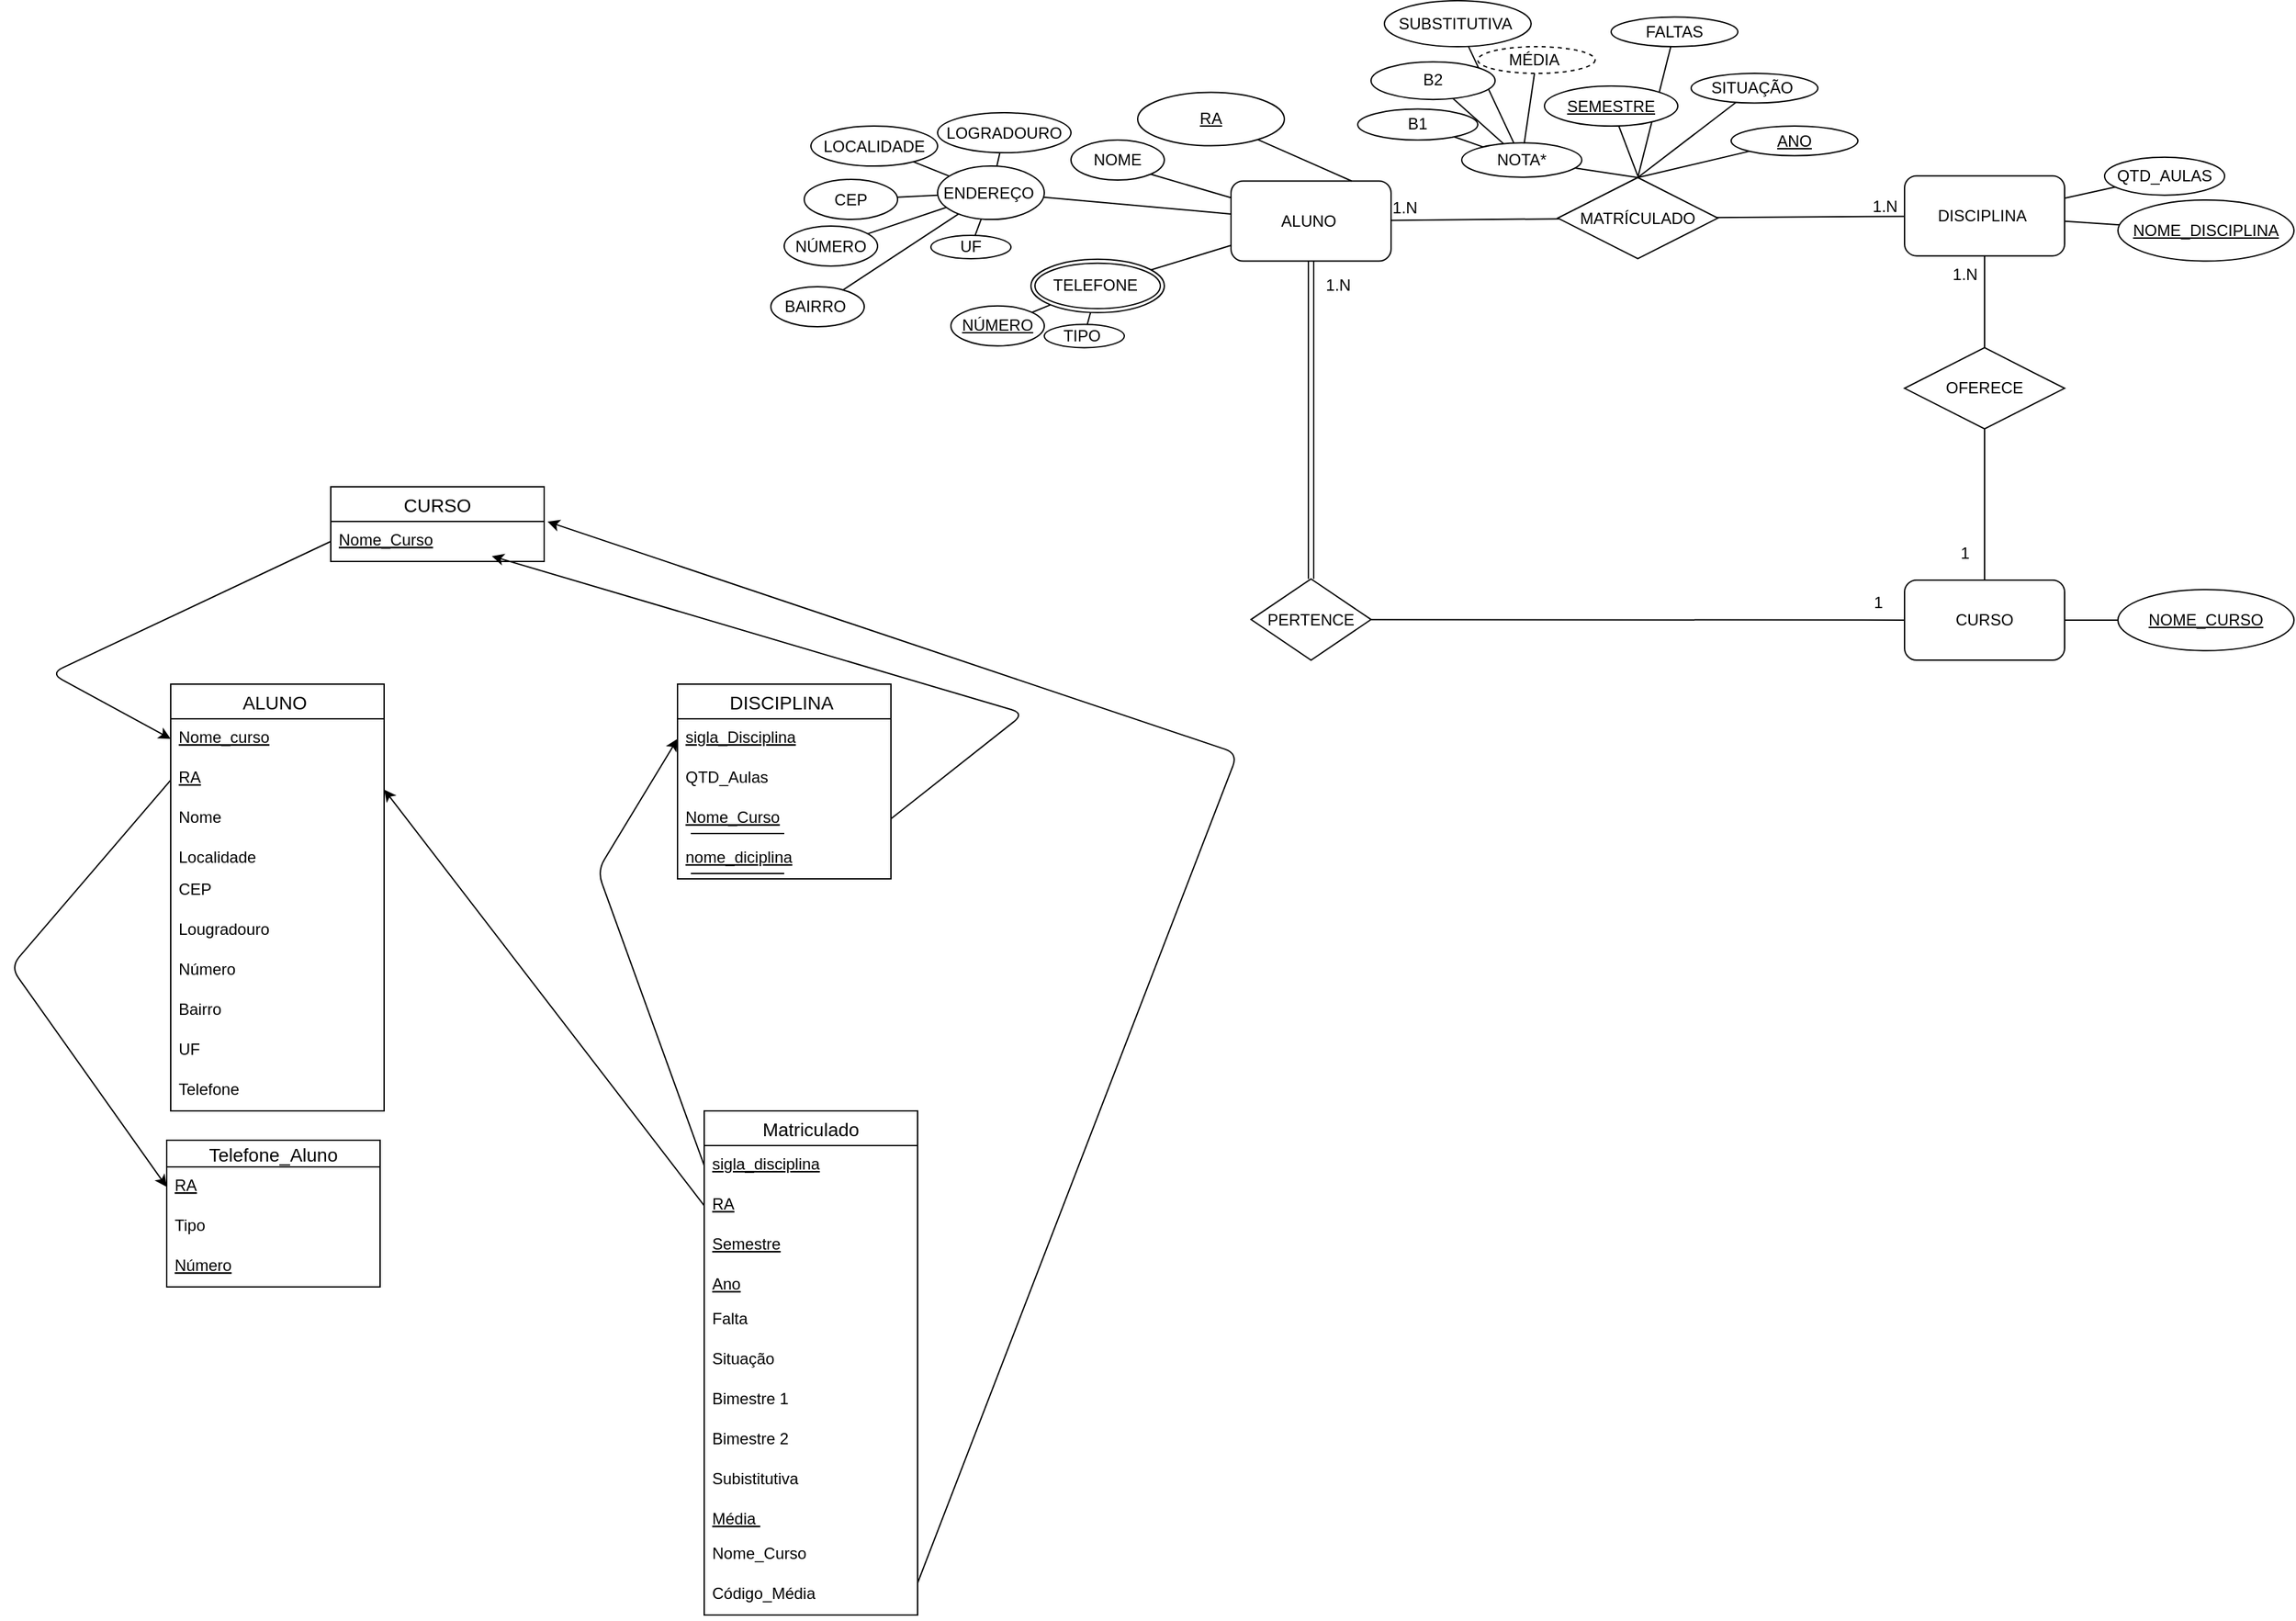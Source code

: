 <mxfile version="14.4.7" type="device"><diagram id="0oME3eHED4q1HayG_EAF" name="Página-1"><mxGraphModel dx="3976" dy="2383" grid="1" gridSize="10" guides="1" tooltips="1" connect="1" arrows="1" fold="1" page="1" pageScale="1" pageWidth="827" pageHeight="1169" math="0" shadow="0"><root><mxCell id="0"/><mxCell id="1" parent="0"/><mxCell id="LmV64JNHOtupTl7tGH4W-88" value="" style="endArrow=none;html=1;exitX=0.5;exitY=0;exitDx=0;exitDy=0;" parent="1" source="LmV64JNHOtupTl7tGH4W-14" target="sTgp1EI9ftICOf6acMxM-3" edge="1"><mxGeometry width="50" height="50" relative="1" as="geometry"><mxPoint x="760" y="120" as="sourcePoint"/><mxPoint x="712.794" y="34.407" as="targetPoint"/></mxGeometry></mxCell><mxCell id="LmV64JNHOtupTl7tGH4W-84" value="" style="endArrow=none;html=1;" parent="1" source="LmV64JNHOtupTl7tGH4W-31" target="LmV64JNHOtupTl7tGH4W-28" edge="1"><mxGeometry width="50" height="50" relative="1" as="geometry"><mxPoint x="488.13" y="90.23" as="sourcePoint"/><mxPoint x="538.13" y="40.23" as="targetPoint"/></mxGeometry></mxCell><mxCell id="LmV64JNHOtupTl7tGH4W-79" value="" style="endArrow=none;html=1;entryX=0.5;entryY=0;entryDx=0;entryDy=0;" parent="1" source="LmV64JNHOtupTl7tGH4W-62" target="LmV64JNHOtupTl7tGH4W-14" edge="1"><mxGeometry width="50" height="50" relative="1" as="geometry"><mxPoint x="742.496" y="586.421" as="sourcePoint"/><mxPoint x="742.452" y="324.733" as="targetPoint"/></mxGeometry></mxCell><mxCell id="LmV64JNHOtupTl7tGH4W-93" value="" style="endArrow=none;html=1;" parent="1" source="LmV64JNHOtupTl7tGH4W-56" edge="1"><mxGeometry width="50" height="50" relative="1" as="geometry"><mxPoint x="830.105" y="409.837" as="sourcePoint"/><mxPoint x="610" y="107" as="targetPoint"/></mxGeometry></mxCell><mxCell id="LmV64JNHOtupTl7tGH4W-1" value="DISCIPLINA&amp;nbsp;" style="rounded=1;whiteSpace=wrap;html=1;" parent="1" vertex="1"><mxGeometry x="810" y="106.83" width="120" height="60" as="geometry"/></mxCell><mxCell id="LmV64JNHOtupTl7tGH4W-3" value="ALUNO&amp;nbsp;" style="rounded=1;whiteSpace=wrap;html=1;" parent="1" vertex="1"><mxGeometry x="305" y="110.74" width="120" height="60" as="geometry"/></mxCell><mxCell id="LmV64JNHOtupTl7tGH4W-11" value="NOME" style="ellipse;whiteSpace=wrap;html=1;" parent="1" vertex="1"><mxGeometry x="185" y="80.04" width="70" height="30" as="geometry"/></mxCell><mxCell id="LmV64JNHOtupTl7tGH4W-12" value="&lt;u&gt;RA&lt;/u&gt;" style="ellipse;whiteSpace=wrap;html=1;" parent="1" vertex="1"><mxGeometry x="235" y="44.26" width="110" height="40" as="geometry"/></mxCell><mxCell id="LmV64JNHOtupTl7tGH4W-14" value="MATRÍCULADO" style="rhombus;whiteSpace=wrap;html=1;" parent="1" vertex="1"><mxGeometry x="550" y="108.12" width="120" height="60.88" as="geometry"/></mxCell><mxCell id="LmV64JNHOtupTl7tGH4W-28" value="SUBSTITUTIVA&amp;nbsp;" style="ellipse;whiteSpace=wrap;html=1;" parent="1" vertex="1"><mxGeometry x="420" y="-24.49" width="110" height="34.49" as="geometry"/></mxCell><mxCell id="LmV64JNHOtupTl7tGH4W-29" value="B2" style="ellipse;whiteSpace=wrap;html=1;" parent="1" vertex="1"><mxGeometry x="410" y="21.34" width="93" height="28.24" as="geometry"/></mxCell><mxCell id="LmV64JNHOtupTl7tGH4W-30" value="B1" style="ellipse;whiteSpace=wrap;html=1;" parent="1" vertex="1"><mxGeometry x="400" y="56.8" width="90" height="23.24" as="geometry"/></mxCell><mxCell id="LmV64JNHOtupTl7tGH4W-31" value="NOTA*" style="ellipse;whiteSpace=wrap;html=1;" parent="1" vertex="1"><mxGeometry x="478" y="82.17" width="90" height="25.74" as="geometry"/></mxCell><mxCell id="LmV64JNHOtupTl7tGH4W-36" value="ENDEREÇO&amp;nbsp;" style="ellipse;margin=3;whiteSpace=wrap;html=1;align=center;" parent="1" vertex="1"><mxGeometry x="85.0" y="99.54" width="80" height="40" as="geometry"/></mxCell><mxCell id="LmV64JNHOtupTl7tGH4W-37" value="LOGRADOURO" style="ellipse;whiteSpace=wrap;html=1;" parent="1" vertex="1"><mxGeometry x="85" y="59.54" width="100" height="30" as="geometry"/></mxCell><mxCell id="LmV64JNHOtupTl7tGH4W-38" value="LOCALIDADE" style="ellipse;whiteSpace=wrap;html=1;" parent="1" vertex="1"><mxGeometry x="-10" y="69.54" width="95" height="30" as="geometry"/></mxCell><mxCell id="LmV64JNHOtupTl7tGH4W-39" value="CEP" style="ellipse;whiteSpace=wrap;html=1;" parent="1" vertex="1"><mxGeometry x="-15.0" y="109.54" width="70" height="30" as="geometry"/></mxCell><mxCell id="LmV64JNHOtupTl7tGH4W-40" value="NÚMERO" style="ellipse;whiteSpace=wrap;html=1;" parent="1" vertex="1"><mxGeometry x="-30.0" y="144.54" width="70" height="30" as="geometry"/></mxCell><mxCell id="LmV64JNHOtupTl7tGH4W-41" value="BAIRRO&amp;nbsp;" style="ellipse;whiteSpace=wrap;html=1;" parent="1" vertex="1"><mxGeometry x="-40.0" y="190.0" width="70" height="30" as="geometry"/></mxCell><mxCell id="LmV64JNHOtupTl7tGH4W-43" value="UF" style="ellipse;whiteSpace=wrap;html=1;" parent="1" vertex="1"><mxGeometry x="80" y="151.5" width="60" height="17.5" as="geometry"/></mxCell><mxCell id="LmV64JNHOtupTl7tGH4W-49" value="&lt;u&gt;NOME_DISCIPLINA&lt;/u&gt;" style="ellipse;whiteSpace=wrap;html=1;" parent="1" vertex="1"><mxGeometry x="970" y="125" width="132" height="45.74" as="geometry"/></mxCell><mxCell id="LmV64JNHOtupTl7tGH4W-56" value="&lt;u&gt;SEMESTRE&lt;/u&gt;" style="ellipse;whiteSpace=wrap;html=1;" parent="1" vertex="1"><mxGeometry x="540" y="39.54" width="100" height="30" as="geometry"/></mxCell><mxCell id="LmV64JNHOtupTl7tGH4W-62" value="SITUAÇÃO&amp;nbsp;" style="ellipse;whiteSpace=wrap;html=1;" parent="1" vertex="1"><mxGeometry x="650" y="30.0" width="95" height="22.22" as="geometry"/></mxCell><mxCell id="LmV64JNHOtupTl7tGH4W-66" value="" style="endArrow=none;html=1;" parent="1" target="LmV64JNHOtupTl7tGH4W-12" edge="1"><mxGeometry width="50" height="50" relative="1" as="geometry"><mxPoint x="395.468" y="110.74" as="sourcePoint"/><mxPoint x="368.282" y="83.123" as="targetPoint"/></mxGeometry></mxCell><mxCell id="LmV64JNHOtupTl7tGH4W-67" value="" style="endArrow=none;html=1;entryX=1;entryY=1;entryDx=0;entryDy=0;" parent="1" source="LmV64JNHOtupTl7tGH4W-3" target="LmV64JNHOtupTl7tGH4W-11" edge="1"><mxGeometry width="50" height="50" relative="1" as="geometry"><mxPoint x="275" y="235.74" as="sourcePoint"/><mxPoint x="325" y="185.74" as="targetPoint"/></mxGeometry></mxCell><mxCell id="LmV64JNHOtupTl7tGH4W-69" value="" style="endArrow=none;html=1;" parent="1" source="LmV64JNHOtupTl7tGH4W-37" target="LmV64JNHOtupTl7tGH4W-36" edge="1"><mxGeometry width="50" height="50" relative="1" as="geometry"><mxPoint x="95" y="137.04" as="sourcePoint"/><mxPoint x="145" y="87.04" as="targetPoint"/></mxGeometry></mxCell><mxCell id="LmV64JNHOtupTl7tGH4W-70" value="" style="endArrow=none;html=1;" parent="1" source="LmV64JNHOtupTl7tGH4W-40" target="LmV64JNHOtupTl7tGH4W-36" edge="1"><mxGeometry width="50" height="50" relative="1" as="geometry"><mxPoint x="125" y="197.04" as="sourcePoint"/><mxPoint x="175" y="147.04" as="targetPoint"/></mxGeometry></mxCell><mxCell id="LmV64JNHOtupTl7tGH4W-71" value="" style="endArrow=none;html=1;" parent="1" source="LmV64JNHOtupTl7tGH4W-41" target="LmV64JNHOtupTl7tGH4W-36" edge="1"><mxGeometry width="50" height="50" relative="1" as="geometry"><mxPoint x="255" y="254.5" as="sourcePoint"/><mxPoint x="305" y="204.5" as="targetPoint"/></mxGeometry></mxCell><mxCell id="LmV64JNHOtupTl7tGH4W-72" value="" style="endArrow=none;html=1;" parent="1" source="LmV64JNHOtupTl7tGH4W-39" target="LmV64JNHOtupTl7tGH4W-36" edge="1"><mxGeometry width="50" height="50" relative="1" as="geometry"><mxPoint x="125.003" y="135.569" as="sourcePoint"/><mxPoint x="131.956" y="153.52" as="targetPoint"/></mxGeometry></mxCell><mxCell id="LmV64JNHOtupTl7tGH4W-73" value="" style="endArrow=none;html=1;" parent="1" source="LmV64JNHOtupTl7tGH4W-38" target="LmV64JNHOtupTl7tGH4W-36" edge="1"><mxGeometry width="50" height="50" relative="1" as="geometry"><mxPoint x="158.043" y="107.039" as="sourcePoint"/><mxPoint x="164.996" y="124.99" as="targetPoint"/></mxGeometry></mxCell><mxCell id="LmV64JNHOtupTl7tGH4W-75" value="" style="endArrow=none;html=1;" parent="1" source="LmV64JNHOtupTl7tGH4W-43" target="LmV64JNHOtupTl7tGH4W-36" edge="1"><mxGeometry width="50" height="50" relative="1" as="geometry"><mxPoint x="200" y="179.54" as="sourcePoint"/><mxPoint x="201.651" y="156.6" as="targetPoint"/></mxGeometry></mxCell><mxCell id="LmV64JNHOtupTl7tGH4W-78" value="" style="endArrow=none;html=1;" parent="1" source="LmV64JNHOtupTl7tGH4W-167" target="LmV64JNHOtupTl7tGH4W-3" edge="1"><mxGeometry width="50" height="50" relative="1" as="geometry"><mxPoint x="279.949" y="158.414" as="sourcePoint"/><mxPoint x="325" y="155.74" as="targetPoint"/></mxGeometry></mxCell><mxCell id="LmV64JNHOtupTl7tGH4W-81" value="" style="endArrow=none;html=1;exitX=0.5;exitY=0;exitDx=0;exitDy=0;" parent="1" source="LmV64JNHOtupTl7tGH4W-14" target="LmV64JNHOtupTl7tGH4W-31" edge="1"><mxGeometry width="50" height="50" relative="1" as="geometry"><mxPoint x="802" y="70" as="sourcePoint"/><mxPoint x="852" y="20" as="targetPoint"/></mxGeometry></mxCell><mxCell id="LmV64JNHOtupTl7tGH4W-82" value="" style="endArrow=none;html=1;" parent="1" source="LmV64JNHOtupTl7tGH4W-30" target="LmV64JNHOtupTl7tGH4W-31" edge="1"><mxGeometry width="50" height="50" relative="1" as="geometry"><mxPoint x="455.13" y="93.98" as="sourcePoint"/><mxPoint x="505.13" y="43.98" as="targetPoint"/></mxGeometry></mxCell><mxCell id="LmV64JNHOtupTl7tGH4W-83" value="" style="endArrow=none;html=1;" parent="1" source="LmV64JNHOtupTl7tGH4W-31" target="LmV64JNHOtupTl7tGH4W-29" edge="1"><mxGeometry width="50" height="50" relative="1" as="geometry"><mxPoint x="575.13" y="96.85" as="sourcePoint"/><mxPoint x="625.13" y="46.85" as="targetPoint"/></mxGeometry></mxCell><mxCell id="LmV64JNHOtupTl7tGH4W-87" value="" style="endArrow=none;html=1;" parent="1" source="LmV64JNHOtupTl7tGH4W-31" target="LmV64JNHOtupTl7tGH4W-204" edge="1"><mxGeometry width="50" height="50" relative="1" as="geometry"><mxPoint x="458.13" y="111.85" as="sourcePoint"/><mxPoint x="614.996" y="-3.368" as="targetPoint"/></mxGeometry></mxCell><mxCell id="LmV64JNHOtupTl7tGH4W-89" value="" style="endArrow=none;html=1;" parent="1" source="LmV64JNHOtupTl7tGH4W-1" target="LmV64JNHOtupTl7tGH4W-49" edge="1"><mxGeometry width="50" height="50" relative="1" as="geometry"><mxPoint x="883" y="130.95" as="sourcePoint"/><mxPoint x="933" y="80.95" as="targetPoint"/></mxGeometry></mxCell><mxCell id="LmV64JNHOtupTl7tGH4W-127" value="" style="endArrow=none;html=1;" parent="1" source="LmV64JNHOtupTl7tGH4W-3" target="LmV64JNHOtupTl7tGH4W-14" edge="1"><mxGeometry width="50" height="50" relative="1" as="geometry"><mxPoint x="485" y="140.033" as="sourcePoint"/><mxPoint x="580" y="139.43" as="targetPoint"/></mxGeometry></mxCell><mxCell id="LmV64JNHOtupTl7tGH4W-128" value="" style="endArrow=none;html=1;" parent="1" source="LmV64JNHOtupTl7tGH4W-14" target="LmV64JNHOtupTl7tGH4W-1" edge="1"><mxGeometry width="50" height="50" relative="1" as="geometry"><mxPoint x="650" y="161.93" as="sourcePoint"/><mxPoint x="780" y="140" as="targetPoint"/></mxGeometry></mxCell><mxCell id="LmV64JNHOtupTl7tGH4W-132" value="QTD_AULAS" style="ellipse;whiteSpace=wrap;html=1;" parent="1" vertex="1"><mxGeometry x="960" y="92.85" width="90" height="28.52" as="geometry"/></mxCell><mxCell id="LmV64JNHOtupTl7tGH4W-133" value="" style="endArrow=none;html=1;" parent="1" source="LmV64JNHOtupTl7tGH4W-1" target="LmV64JNHOtupTl7tGH4W-132" edge="1"><mxGeometry width="50" height="50" relative="1" as="geometry"><mxPoint x="893" y="83.165" as="sourcePoint"/><mxPoint x="933.53" y="63.593" as="targetPoint"/></mxGeometry></mxCell><mxCell id="LmV64JNHOtupTl7tGH4W-140" value="ALUNO " style="swimlane;fontStyle=0;childLayout=stackLayout;horizontal=1;startSize=26;horizontalStack=0;resizeParent=1;resizeParentMax=0;resizeLast=0;collapsible=1;marginBottom=0;align=center;fontSize=14;" parent="1" vertex="1"><mxGeometry x="-490" y="488.01" width="160" height="320" as="geometry"><mxRectangle x="10" y="1040" width="50" height="26" as="alternateBounds"/></mxGeometry></mxCell><mxCell id="Ygxj1c05rGF_0av1eKlP-18" value="Nome_curso" style="text;strokeColor=none;fillColor=none;spacingLeft=4;spacingRight=4;overflow=hidden;rotatable=0;points=[[0,0.5],[1,0.5]];portConstraint=eastwest;fontSize=12;fontStyle=4" parent="LmV64JNHOtupTl7tGH4W-140" vertex="1"><mxGeometry y="26" width="160" height="30" as="geometry"/></mxCell><mxCell id="LmV64JNHOtupTl7tGH4W-225" value="RA" style="text;strokeColor=none;fillColor=none;spacingLeft=4;spacingRight=4;overflow=hidden;rotatable=0;points=[[0,0.5],[1,0.5]];portConstraint=eastwest;fontSize=12;fontStyle=4" parent="LmV64JNHOtupTl7tGH4W-140" vertex="1"><mxGeometry y="56" width="160" height="30" as="geometry"/></mxCell><mxCell id="LmV64JNHOtupTl7tGH4W-143" value="Nome " style="text;strokeColor=none;fillColor=none;spacingLeft=4;spacingRight=4;overflow=hidden;rotatable=0;points=[[0,0.5],[1,0.5]];portConstraint=eastwest;fontSize=12;" parent="LmV64JNHOtupTl7tGH4W-140" vertex="1"><mxGeometry y="86" width="160" height="30" as="geometry"/></mxCell><mxCell id="LmV64JNHOtupTl7tGH4W-146" value="Localidade" style="text;strokeColor=none;fillColor=none;spacingLeft=4;spacingRight=4;overflow=hidden;rotatable=0;points=[[0,0.5],[1,0.5]];portConstraint=eastwest;fontSize=12;" parent="LmV64JNHOtupTl7tGH4W-140" vertex="1"><mxGeometry y="116" width="160" height="24" as="geometry"/></mxCell><mxCell id="LmV64JNHOtupTl7tGH4W-162" value="CEP" style="text;strokeColor=none;fillColor=none;spacingLeft=4;spacingRight=4;overflow=hidden;rotatable=0;points=[[0,0.5],[1,0.5]];portConstraint=eastwest;fontSize=12;" parent="LmV64JNHOtupTl7tGH4W-140" vertex="1"><mxGeometry y="140" width="160" height="30" as="geometry"/></mxCell><mxCell id="LmV64JNHOtupTl7tGH4W-164" value="Lougradouro" style="text;strokeColor=none;fillColor=none;spacingLeft=4;spacingRight=4;overflow=hidden;rotatable=0;points=[[0,0.5],[1,0.5]];portConstraint=eastwest;fontSize=12;" parent="LmV64JNHOtupTl7tGH4W-140" vertex="1"><mxGeometry y="170" width="160" height="30" as="geometry"/></mxCell><mxCell id="LmV64JNHOtupTl7tGH4W-163" value="Número" style="text;strokeColor=none;fillColor=none;spacingLeft=4;spacingRight=4;overflow=hidden;rotatable=0;points=[[0,0.5],[1,0.5]];portConstraint=eastwest;fontSize=12;" parent="LmV64JNHOtupTl7tGH4W-140" vertex="1"><mxGeometry y="200" width="160" height="30" as="geometry"/></mxCell><mxCell id="LmV64JNHOtupTl7tGH4W-165" value="Bairro " style="text;strokeColor=none;fillColor=none;spacingLeft=4;spacingRight=4;overflow=hidden;rotatable=0;points=[[0,0.5],[1,0.5]];portConstraint=eastwest;fontSize=12;" parent="LmV64JNHOtupTl7tGH4W-140" vertex="1"><mxGeometry y="230" width="160" height="30" as="geometry"/></mxCell><mxCell id="LmV64JNHOtupTl7tGH4W-267" value="UF" style="text;strokeColor=none;fillColor=none;spacingLeft=4;spacingRight=4;overflow=hidden;rotatable=0;points=[[0,0.5],[1,0.5]];portConstraint=eastwest;fontSize=12;" parent="LmV64JNHOtupTl7tGH4W-140" vertex="1"><mxGeometry y="260" width="160" height="30" as="geometry"/></mxCell><mxCell id="LmV64JNHOtupTl7tGH4W-250" value="Telefone" style="text;strokeColor=none;fillColor=none;spacingLeft=4;spacingRight=4;overflow=hidden;rotatable=0;points=[[0,0.5],[1,0.5]];portConstraint=eastwest;fontSize=12;" parent="LmV64JNHOtupTl7tGH4W-140" vertex="1"><mxGeometry y="290" width="160" height="30" as="geometry"/></mxCell><mxCell id="LmV64JNHOtupTl7tGH4W-167" value="TELEFONE&amp;nbsp;" style="ellipse;shape=doubleEllipse;margin=3;whiteSpace=wrap;html=1;align=center;" parent="1" vertex="1"><mxGeometry x="155" y="169.4" width="100" height="40" as="geometry"/></mxCell><mxCell id="LmV64JNHOtupTl7tGH4W-168" value="&lt;u&gt;NÚMERO&lt;/u&gt;" style="ellipse;whiteSpace=wrap;html=1;" parent="1" vertex="1"><mxGeometry x="95.0" y="204.4" width="70" height="30" as="geometry"/></mxCell><mxCell id="LmV64JNHOtupTl7tGH4W-169" value="TIPO&amp;nbsp;" style="ellipse;whiteSpace=wrap;html=1;" parent="1" vertex="1"><mxGeometry x="165" y="218.24" width="60" height="17.5" as="geometry"/></mxCell><mxCell id="LmV64JNHOtupTl7tGH4W-170" value="" style="endArrow=none;html=1;" parent="1" source="LmV64JNHOtupTl7tGH4W-168" target="LmV64JNHOtupTl7tGH4W-167" edge="1"><mxGeometry width="50" height="50" relative="1" as="geometry"><mxPoint x="111.442" y="239.401" as="sourcePoint"/><mxPoint x="170" y="223.303" as="targetPoint"/></mxGeometry></mxCell><mxCell id="LmV64JNHOtupTl7tGH4W-171" value="" style="endArrow=none;html=1;" parent="1" source="LmV64JNHOtupTl7tGH4W-169" target="LmV64JNHOtupTl7tGH4W-167" edge="1"><mxGeometry width="50" height="50" relative="1" as="geometry"><mxPoint x="235.002" y="218.241" as="sourcePoint"/><mxPoint x="293.56" y="202.143" as="targetPoint"/></mxGeometry></mxCell><mxCell id="LmV64JNHOtupTl7tGH4W-175" value="DISCIPLINA " style="swimlane;fontStyle=0;childLayout=stackLayout;horizontal=1;startSize=26;horizontalStack=0;resizeParent=1;resizeParentMax=0;resizeLast=0;collapsible=1;marginBottom=0;align=center;fontSize=14;" parent="1" vertex="1"><mxGeometry x="-110" y="488.01" width="160" height="146" as="geometry"><mxRectangle x="10" y="1040" width="50" height="26" as="alternateBounds"/></mxGeometry></mxCell><mxCell id="LmV64JNHOtupTl7tGH4W-176" value="sigla_Disciplina" style="text;strokeColor=none;fillColor=none;spacingLeft=4;spacingRight=4;overflow=hidden;rotatable=0;points=[[0,0.5],[1,0.5]];portConstraint=eastwest;fontSize=12;fontStyle=4" parent="LmV64JNHOtupTl7tGH4W-175" vertex="1"><mxGeometry y="26" width="160" height="30" as="geometry"/></mxCell><mxCell id="LmV64JNHOtupTl7tGH4W-272" value="QTD_Aulas" style="text;strokeColor=none;fillColor=none;spacingLeft=4;spacingRight=4;overflow=hidden;rotatable=0;points=[[0,0.5],[1,0.5]];portConstraint=eastwest;fontSize=12;" parent="LmV64JNHOtupTl7tGH4W-175" vertex="1"><mxGeometry y="56" width="160" height="30" as="geometry"/></mxCell><mxCell id="Ygxj1c05rGF_0av1eKlP-30" value="Nome_Curso" style="text;strokeColor=none;fillColor=none;spacingLeft=4;spacingRight=4;overflow=hidden;rotatable=0;points=[[0,0.5],[1,0.5]];portConstraint=eastwest;fontSize=12;fontStyle=4" parent="LmV64JNHOtupTl7tGH4W-175" vertex="1"><mxGeometry y="86" width="160" height="30" as="geometry"/></mxCell><mxCell id="vDhTLLWjAUdXGO5By_nv-7" value="" style="endArrow=none;html=1;" edge="1" parent="LmV64JNHOtupTl7tGH4W-175"><mxGeometry width="50" height="50" relative="1" as="geometry"><mxPoint x="10" y="111.99" as="sourcePoint"/><mxPoint x="80" y="111.99" as="targetPoint"/></mxGeometry></mxCell><mxCell id="Ygxj1c05rGF_0av1eKlP-31" value="nome_diciplina" style="text;strokeColor=none;fillColor=none;spacingLeft=4;spacingRight=4;overflow=hidden;rotatable=0;points=[[0,0.5],[1,0.5]];portConstraint=eastwest;fontSize=12;fontStyle=4" parent="LmV64JNHOtupTl7tGH4W-175" vertex="1"><mxGeometry y="116" width="160" height="30" as="geometry"/></mxCell><mxCell id="vDhTLLWjAUdXGO5By_nv-8" value="" style="endArrow=none;html=1;" edge="1" parent="LmV64JNHOtupTl7tGH4W-175"><mxGeometry width="50" height="50" relative="1" as="geometry"><mxPoint x="10" y="141.99" as="sourcePoint"/><mxPoint x="80" y="141.99" as="targetPoint"/></mxGeometry></mxCell><mxCell id="LmV64JNHOtupTl7tGH4W-200" value="1.N" style="text;html=1;align=center;verticalAlign=middle;resizable=0;points=[];autosize=1;" parent="1" vertex="1"><mxGeometry x="780" y="119.54" width="30" height="20" as="geometry"/></mxCell><mxCell id="LmV64JNHOtupTl7tGH4W-204" value="MÉDIA&amp;nbsp;" style="ellipse;whiteSpace=wrap;html=1;align=center;dashed=1;" parent="1" vertex="1"><mxGeometry x="490" y="10" width="88" height="20" as="geometry"/></mxCell><mxCell id="LmV64JNHOtupTl7tGH4W-205" value="" style="endArrow=none;html=1;" parent="1" source="LmV64JNHOtupTl7tGH4W-36" target="LmV64JNHOtupTl7tGH4W-3" edge="1"><mxGeometry width="50" height="50" relative="1" as="geometry"><mxPoint x="140" y="111" as="sourcePoint"/><mxPoint x="305" y="133" as="targetPoint"/></mxGeometry></mxCell><mxCell id="LmV64JNHOtupTl7tGH4W-206" value="1.N" style="text;html=1;align=center;verticalAlign=middle;resizable=0;points=[];autosize=1;" parent="1" vertex="1"><mxGeometry x="420" y="121.37" width="30" height="20" as="geometry"/></mxCell><mxCell id="LmV64JNHOtupTl7tGH4W-249" value="Telefone_Aluno" style="swimlane;fontStyle=0;childLayout=stackLayout;horizontal=1;startSize=20;horizontalStack=0;resizeParent=1;resizeParentMax=0;resizeLast=0;collapsible=1;marginBottom=0;align=center;fontSize=14;" parent="1" vertex="1"><mxGeometry x="-493" y="830" width="160" height="110" as="geometry"/></mxCell><mxCell id="Ygxj1c05rGF_0av1eKlP-19" value="RA" style="text;strokeColor=none;fillColor=none;spacingLeft=4;spacingRight=4;overflow=hidden;rotatable=0;points=[[0,0.5],[1,0.5]];portConstraint=eastwest;fontSize=12;fontStyle=4" parent="LmV64JNHOtupTl7tGH4W-249" vertex="1"><mxGeometry y="20" width="160" height="30" as="geometry"/></mxCell><mxCell id="Ygxj1c05rGF_0av1eKlP-27" value="Tipo" style="text;strokeColor=none;fillColor=none;spacingLeft=4;spacingRight=4;overflow=hidden;rotatable=0;points=[[0,0.5],[1,0.5]];portConstraint=eastwest;fontSize=12;fontStyle=0" parent="LmV64JNHOtupTl7tGH4W-249" vertex="1"><mxGeometry y="50" width="160" height="30" as="geometry"/></mxCell><mxCell id="LmV64JNHOtupTl7tGH4W-254" value="Número" style="text;strokeColor=none;fillColor=none;spacingLeft=4;spacingRight=4;overflow=hidden;rotatable=0;points=[[0,0.5],[1,0.5]];portConstraint=eastwest;fontSize=12;fontStyle=4" parent="LmV64JNHOtupTl7tGH4W-249" vertex="1"><mxGeometry y="80" width="160" height="30" as="geometry"/></mxCell><mxCell id="LmV64JNHOtupTl7tGH4W-253" value="" style="endArrow=classic;html=1;entryX=0;entryY=0.5;entryDx=0;entryDy=0;exitX=0;exitY=0.5;exitDx=0;exitDy=0;" parent="1" source="Ygxj1c05rGF_0av1eKlP-16" target="Ygxj1c05rGF_0av1eKlP-18" edge="1"><mxGeometry width="50" height="50" relative="1" as="geometry"><mxPoint x="-500" y="788.01" as="sourcePoint"/><mxPoint x="-495" y="898.01" as="targetPoint"/><Array as="points"><mxPoint x="-580" y="480"/></Array></mxGeometry></mxCell><mxCell id="LmV64JNHOtupTl7tGH4W-288" value="Matriculado" style="swimlane;fontStyle=0;childLayout=stackLayout;horizontal=1;startSize=26;horizontalStack=0;resizeParent=1;resizeParentMax=0;resizeLast=0;collapsible=1;marginBottom=0;align=center;fontSize=14;" parent="1" vertex="1"><mxGeometry x="-90" y="808.01" width="160" height="378" as="geometry"><mxRectangle x="10" y="1040" width="50" height="26" as="alternateBounds"/></mxGeometry></mxCell><mxCell id="LmV64JNHOtupTl7tGH4W-289" value="sigla_disciplina" style="text;strokeColor=none;fillColor=none;spacingLeft=4;spacingRight=4;overflow=hidden;rotatable=0;points=[[0,0.5],[1,0.5]];portConstraint=eastwest;fontSize=12;fontStyle=4" parent="LmV64JNHOtupTl7tGH4W-288" vertex="1"><mxGeometry y="26" width="160" height="30" as="geometry"/></mxCell><mxCell id="Ygxj1c05rGF_0av1eKlP-21" value="RA" style="text;strokeColor=none;fillColor=none;spacingLeft=4;spacingRight=4;overflow=hidden;rotatable=0;points=[[0,0.5],[1,0.5]];portConstraint=eastwest;fontSize=12;fontStyle=4" parent="LmV64JNHOtupTl7tGH4W-288" vertex="1"><mxGeometry y="56" width="160" height="30" as="geometry"/></mxCell><mxCell id="vDhTLLWjAUdXGO5By_nv-9" value="Semestre" style="text;strokeColor=none;fillColor=none;spacingLeft=4;spacingRight=4;overflow=hidden;rotatable=0;points=[[0,0.5],[1,0.5]];portConstraint=eastwest;fontSize=12;fontStyle=4" vertex="1" parent="LmV64JNHOtupTl7tGH4W-288"><mxGeometry y="86" width="160" height="30" as="geometry"/></mxCell><mxCell id="vDhTLLWjAUdXGO5By_nv-1" value="Ano" style="text;strokeColor=none;fillColor=none;spacingLeft=4;spacingRight=4;overflow=hidden;rotatable=0;points=[[0,0.5],[1,0.5]];portConstraint=eastwest;fontSize=12;fontStyle=4" vertex="1" parent="LmV64JNHOtupTl7tGH4W-288"><mxGeometry y="116" width="160" height="26" as="geometry"/></mxCell><mxCell id="Ygxj1c05rGF_0av1eKlP-26" value="Falta" style="text;strokeColor=none;fillColor=none;spacingLeft=4;spacingRight=4;overflow=hidden;rotatable=0;points=[[0,0.5],[1,0.5]];portConstraint=eastwest;fontSize=12;fontStyle=0" parent="LmV64JNHOtupTl7tGH4W-288" vertex="1"><mxGeometry y="142" width="160" height="30" as="geometry"/></mxCell><mxCell id="Ygxj1c05rGF_0av1eKlP-28" value="Situação" style="text;strokeColor=none;fillColor=none;spacingLeft=4;spacingRight=4;overflow=hidden;rotatable=0;points=[[0,0.5],[1,0.5]];portConstraint=eastwest;fontSize=12;fontStyle=0" parent="LmV64JNHOtupTl7tGH4W-288" vertex="1"><mxGeometry y="172" width="160" height="30" as="geometry"/></mxCell><mxCell id="LmV64JNHOtupTl7tGH4W-310" value="Bimestre 1" style="text;strokeColor=none;fillColor=none;spacingLeft=4;spacingRight=4;overflow=hidden;rotatable=0;points=[[0,0.5],[1,0.5]];portConstraint=eastwest;fontSize=12;" parent="LmV64JNHOtupTl7tGH4W-288" vertex="1"><mxGeometry y="202" width="160" height="30" as="geometry"/></mxCell><mxCell id="LmV64JNHOtupTl7tGH4W-311" value="Bimestre 2" style="text;strokeColor=none;fillColor=none;spacingLeft=4;spacingRight=4;overflow=hidden;rotatable=0;points=[[0,0.5],[1,0.5]];portConstraint=eastwest;fontSize=12;fontStyle=0" parent="LmV64JNHOtupTl7tGH4W-288" vertex="1"><mxGeometry y="232" width="160" height="30" as="geometry"/></mxCell><mxCell id="LmV64JNHOtupTl7tGH4W-304" value="Subistitutiva" style="text;strokeColor=none;fillColor=none;spacingLeft=4;spacingRight=4;overflow=hidden;rotatable=0;points=[[0,0.5],[1,0.5]];portConstraint=eastwest;fontSize=12;" parent="LmV64JNHOtupTl7tGH4W-288" vertex="1"><mxGeometry y="262" width="160" height="30" as="geometry"/></mxCell><mxCell id="LmV64JNHOtupTl7tGH4W-312" value="Média " style="text;strokeColor=none;fillColor=none;spacingLeft=4;spacingRight=4;overflow=hidden;rotatable=0;points=[[0,0.5],[1,0.5]];portConstraint=eastwest;fontSize=12;fontStyle=4" parent="LmV64JNHOtupTl7tGH4W-288" vertex="1"><mxGeometry y="292" width="160" height="26" as="geometry"/></mxCell><mxCell id="vDhTLLWjAUdXGO5By_nv-10" value="Nome_Curso" style="text;strokeColor=none;fillColor=none;spacingLeft=4;spacingRight=4;overflow=hidden;rotatable=0;points=[[0,0.5],[1,0.5]];portConstraint=eastwest;fontSize=12;" vertex="1" parent="LmV64JNHOtupTl7tGH4W-288"><mxGeometry y="318" width="160" height="30" as="geometry"/></mxCell><mxCell id="Ygxj1c05rGF_0av1eKlP-23" value="Código_Média " style="text;strokeColor=none;fillColor=none;spacingLeft=4;spacingRight=4;overflow=hidden;rotatable=0;points=[[0,0.5],[1,0.5]];portConstraint=eastwest;fontSize=12;fontStyle=0" parent="LmV64JNHOtupTl7tGH4W-288" vertex="1"><mxGeometry y="348" width="160" height="30" as="geometry"/></mxCell><mxCell id="LmV64JNHOtupTl7tGH4W-315" value="" style="endArrow=classic;html=1;entryX=1;entryY=0.767;entryDx=0;entryDy=0;entryPerimeter=0;exitX=0;exitY=0.5;exitDx=0;exitDy=0;" parent="1" source="Ygxj1c05rGF_0av1eKlP-21" target="LmV64JNHOtupTl7tGH4W-225" edge="1"><mxGeometry width="50" height="50" relative="1" as="geometry"><mxPoint x="-90" y="879.01" as="sourcePoint"/><mxPoint x="-285" y="698.01" as="targetPoint"/><Array as="points"/></mxGeometry></mxCell><mxCell id="LmV64JNHOtupTl7tGH4W-316" value="" style="endArrow=classic;html=1;exitX=0;exitY=0.5;exitDx=0;exitDy=0;entryX=0;entryY=0.5;entryDx=0;entryDy=0;" parent="1" source="LmV64JNHOtupTl7tGH4W-289" target="LmV64JNHOtupTl7tGH4W-176" edge="1"><mxGeometry width="50" height="50" relative="1" as="geometry"><mxPoint x="-46" y="924" as="sourcePoint"/><mxPoint x="-70" y="548.01" as="targetPoint"/><Array as="points"><mxPoint x="-170" y="628.01"/></Array></mxGeometry></mxCell><mxCell id="sTgp1EI9ftICOf6acMxM-3" value="FALTAS" style="ellipse;whiteSpace=wrap;html=1;" parent="1" vertex="1"><mxGeometry x="590" y="-12.22" width="95" height="22.22" as="geometry"/></mxCell><mxCell id="Ygxj1c05rGF_0av1eKlP-1" value="" style="endArrow=none;html=1;" parent="1" source="Ygxj1c05rGF_0av1eKlP-2" target="LmV64JNHOtupTl7tGH4W-1" edge="1"><mxGeometry width="50" height="50" relative="1" as="geometry"><mxPoint x="870" y="260" as="sourcePoint"/><mxPoint x="857" y="246.969" as="targetPoint"/></mxGeometry></mxCell><mxCell id="Ygxj1c05rGF_0av1eKlP-2" value="OFERECE" style="rhombus;whiteSpace=wrap;html=1;" parent="1" vertex="1"><mxGeometry x="810" y="235.74" width="120" height="60.88" as="geometry"/></mxCell><mxCell id="Ygxj1c05rGF_0av1eKlP-3" value="CURSO" style="rounded=1;whiteSpace=wrap;html=1;" parent="1" vertex="1"><mxGeometry x="810" y="410" width="120" height="60" as="geometry"/></mxCell><mxCell id="Ygxj1c05rGF_0av1eKlP-4" value="" style="endArrow=none;html=1;" parent="1" source="Ygxj1c05rGF_0av1eKlP-3" target="Ygxj1c05rGF_0av1eKlP-2" edge="1"><mxGeometry width="50" height="50" relative="1" as="geometry"><mxPoint x="869.58" y="398.91" as="sourcePoint"/><mxPoint x="869.58" y="330.0" as="targetPoint"/></mxGeometry></mxCell><mxCell id="Ygxj1c05rGF_0av1eKlP-5" value="&lt;u&gt;NOME_CURSO&lt;/u&gt;" style="ellipse;whiteSpace=wrap;html=1;" parent="1" vertex="1"><mxGeometry x="970" y="417.13" width="132" height="45.74" as="geometry"/></mxCell><mxCell id="Ygxj1c05rGF_0av1eKlP-6" value="" style="endArrow=none;html=1;" parent="1" source="Ygxj1c05rGF_0av1eKlP-5" target="Ygxj1c05rGF_0av1eKlP-3" edge="1"><mxGeometry width="50" height="50" relative="1" as="geometry"><mxPoint x="880" y="420" as="sourcePoint"/><mxPoint x="880" y="306.62" as="targetPoint"/></mxGeometry></mxCell><mxCell id="Ygxj1c05rGF_0av1eKlP-9" value="" style="shape=link;html=1;rounded=0;" parent="1" source="LmV64JNHOtupTl7tGH4W-3" target="Ygxj1c05rGF_0av1eKlP-11" edge="1"><mxGeometry relative="1" as="geometry"><mxPoint x="340" y="204.4" as="sourcePoint"/><mxPoint x="500" y="290" as="targetPoint"/></mxGeometry></mxCell><mxCell id="Ygxj1c05rGF_0av1eKlP-11" value="PERTENCE" style="rhombus;whiteSpace=wrap;html=1;" parent="1" vertex="1"><mxGeometry x="320" y="409.12" width="90" height="60.88" as="geometry"/></mxCell><mxCell id="Ygxj1c05rGF_0av1eKlP-12" value="" style="endArrow=none;html=1;" parent="1" source="Ygxj1c05rGF_0av1eKlP-3" target="Ygxj1c05rGF_0av1eKlP-11" edge="1"><mxGeometry width="50" height="50" relative="1" as="geometry"><mxPoint x="600.0" y="450" as="sourcePoint"/><mxPoint x="600.0" y="336.62" as="targetPoint"/></mxGeometry></mxCell><mxCell id="Ygxj1c05rGF_0av1eKlP-13" value="&lt;u&gt;ANO&lt;/u&gt;" style="ellipse;whiteSpace=wrap;html=1;" parent="1" vertex="1"><mxGeometry x="680" y="69.54" width="95" height="22.22" as="geometry"/></mxCell><mxCell id="Ygxj1c05rGF_0av1eKlP-14" value="" style="endArrow=none;html=1;entryX=0.5;entryY=0;entryDx=0;entryDy=0;" parent="1" source="Ygxj1c05rGF_0av1eKlP-13" target="LmV64JNHOtupTl7tGH4W-14" edge="1"><mxGeometry width="50" height="50" relative="1" as="geometry"><mxPoint x="731.712" y="77.76" as="sourcePoint"/><mxPoint x="620" y="118.12" as="targetPoint"/></mxGeometry></mxCell><mxCell id="Ygxj1c05rGF_0av1eKlP-15" value="CURSO" style="swimlane;fontStyle=0;childLayout=stackLayout;horizontal=1;startSize=26;horizontalStack=0;resizeParent=1;resizeParentMax=0;resizeLast=0;collapsible=1;marginBottom=0;align=center;fontSize=14;" parent="1" vertex="1"><mxGeometry x="-370" y="340" width="160" height="56" as="geometry"><mxRectangle x="10" y="1040" width="50" height="26" as="alternateBounds"/></mxGeometry></mxCell><mxCell id="Ygxj1c05rGF_0av1eKlP-16" value="Nome_Curso" style="text;strokeColor=none;fillColor=none;spacingLeft=4;spacingRight=4;overflow=hidden;rotatable=0;points=[[0,0.5],[1,0.5]];portConstraint=eastwest;fontSize=12;fontStyle=4" parent="Ygxj1c05rGF_0av1eKlP-15" vertex="1"><mxGeometry y="26" width="160" height="30" as="geometry"/></mxCell><mxCell id="Ygxj1c05rGF_0av1eKlP-25" value="" style="endArrow=classic;html=1;entryX=0;entryY=0.5;entryDx=0;entryDy=0;exitX=0;exitY=0.5;exitDx=0;exitDy=0;" parent="1" target="Ygxj1c05rGF_0av1eKlP-19" edge="1"><mxGeometry width="50" height="50" relative="1" as="geometry"><mxPoint x="-490" y="560" as="sourcePoint"/><mxPoint x="-650" y="768.01" as="targetPoint"/><Array as="points"><mxPoint x="-610" y="700"/></Array></mxGeometry></mxCell><mxCell id="Ygxj1c05rGF_0av1eKlP-34" value="" style="endArrow=classic;html=1;exitX=1;exitY=0.5;exitDx=0;exitDy=0;entryX=0.755;entryY=0.867;entryDx=0;entryDy=0;entryPerimeter=0;" parent="1" source="Ygxj1c05rGF_0av1eKlP-30" target="Ygxj1c05rGF_0av1eKlP-16" edge="1"><mxGeometry width="50" height="50" relative="1" as="geometry"><mxPoint x="105" y="720.0" as="sourcePoint"/><mxPoint x="70" y="870.01" as="targetPoint"/><Array as="points"><mxPoint x="150" y="510"/></Array></mxGeometry></mxCell><mxCell id="vDhTLLWjAUdXGO5By_nv-2" value="1.N" style="text;html=1;align=center;verticalAlign=middle;resizable=0;points=[];autosize=1;" vertex="1" parent="1"><mxGeometry x="370" y="179.4" width="30" height="20" as="geometry"/></mxCell><mxCell id="vDhTLLWjAUdXGO5By_nv-4" value="1" style="text;html=1;align=center;verticalAlign=middle;resizable=0;points=[];autosize=1;" vertex="1" parent="1"><mxGeometry x="780" y="417.13" width="20" height="20" as="geometry"/></mxCell><mxCell id="vDhTLLWjAUdXGO5By_nv-5" value="1.N" style="text;html=1;align=center;verticalAlign=middle;resizable=0;points=[];autosize=1;" vertex="1" parent="1"><mxGeometry x="840" y="170.74" width="30" height="20" as="geometry"/></mxCell><mxCell id="vDhTLLWjAUdXGO5By_nv-6" value="1" style="text;html=1;align=center;verticalAlign=middle;resizable=0;points=[];autosize=1;" vertex="1" parent="1"><mxGeometry x="845" y="380" width="20" height="20" as="geometry"/></mxCell><mxCell id="Ygxj1c05rGF_0av1eKlP-24" value="" style="endArrow=classic;html=1;exitX=1;exitY=0.2;exitDx=0;exitDy=0;entryX=1.016;entryY=0.006;entryDx=0;entryDy=0;entryPerimeter=0;exitPerimeter=0;" parent="1" target="Ygxj1c05rGF_0av1eKlP-16" edge="1"><mxGeometry width="50" height="50" relative="1" as="geometry"><mxPoint x="70" y="1162.01" as="sourcePoint"/><mxPoint x="100" y="1030.0" as="targetPoint"/><Array as="points"><mxPoint x="310" y="540"/></Array></mxGeometry></mxCell></root></mxGraphModel></diagram></mxfile>